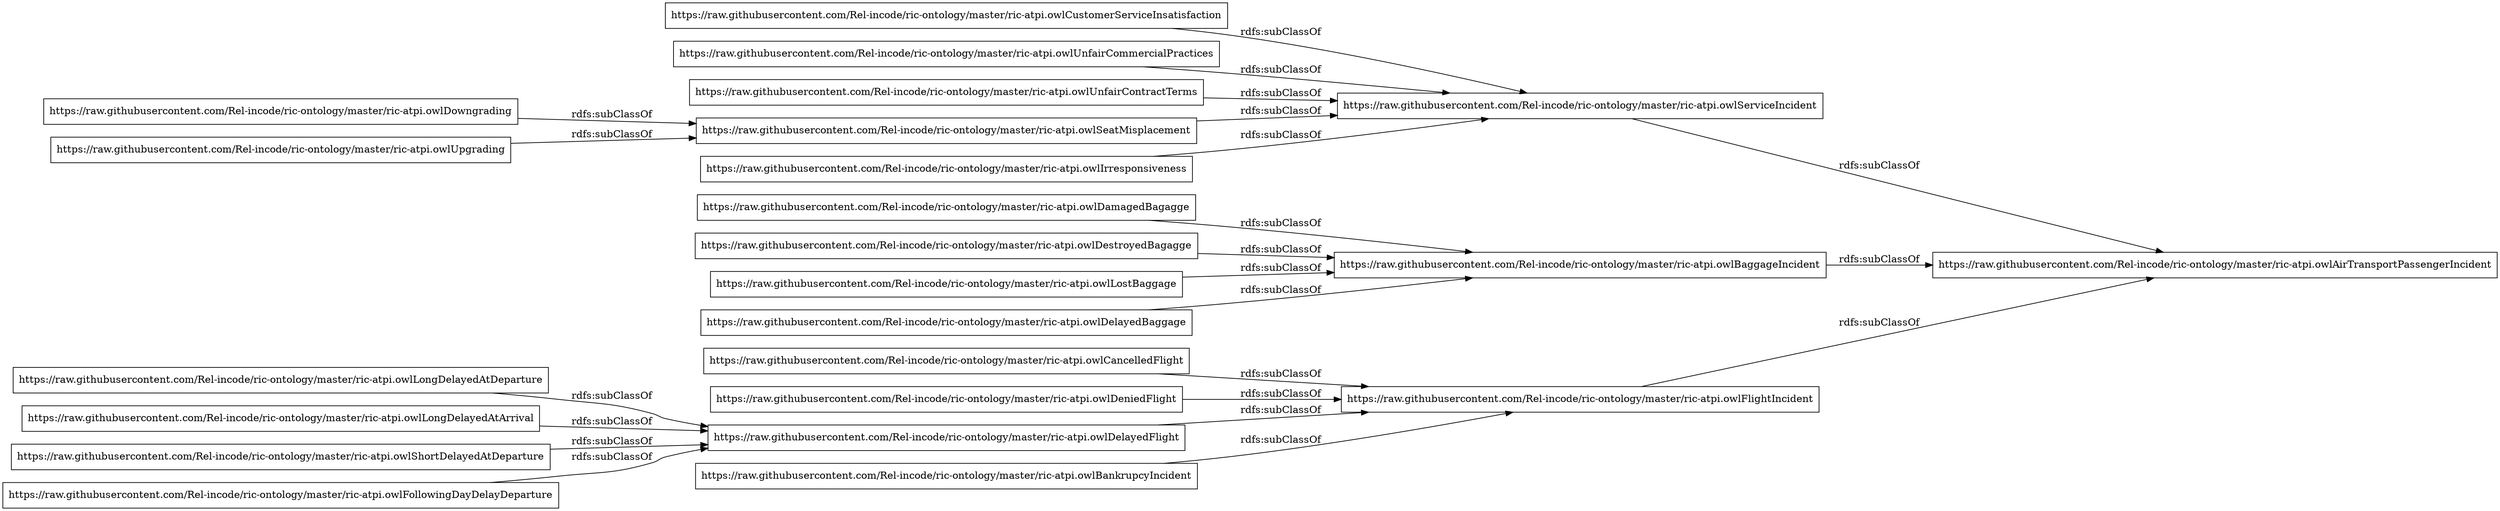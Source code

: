 digraph ar2dtool_diagram { 
rankdir=LR;
size="1000"
node [shape = rectangle, color="black"]; "https://raw.githubusercontent.com/Rel-incode/ric-ontology/master/ric-atpi.owlCancelledFlight" "https://raw.githubusercontent.com/Rel-incode/ric-ontology/master/ric-atpi.owlServiceIncident" "https://raw.githubusercontent.com/Rel-incode/ric-ontology/master/ric-atpi.owlShortDelayedAtDeparture" "https://raw.githubusercontent.com/Rel-incode/ric-ontology/master/ric-atpi.owlSeatMisplacement" "https://raw.githubusercontent.com/Rel-incode/ric-ontology/master/ric-atpi.owlDestroyedBagagge" "https://raw.githubusercontent.com/Rel-incode/ric-ontology/master/ric-atpi.owlFlightIncident" "https://raw.githubusercontent.com/Rel-incode/ric-ontology/master/ric-atpi.owlBaggageIncident" "https://raw.githubusercontent.com/Rel-incode/ric-ontology/master/ric-atpi.owlDeniedFlight" "https://raw.githubusercontent.com/Rel-incode/ric-ontology/master/ric-atpi.owlDelayedFlight" "https://raw.githubusercontent.com/Rel-incode/ric-ontology/master/ric-atpi.owlLostBaggage" "https://raw.githubusercontent.com/Rel-incode/ric-ontology/master/ric-atpi.owlIrresponsiveness" "https://raw.githubusercontent.com/Rel-incode/ric-ontology/master/ric-atpi.owlDowngrading" "https://raw.githubusercontent.com/Rel-incode/ric-ontology/master/ric-atpi.owlAirTransportPassengerIncident" "https://raw.githubusercontent.com/Rel-incode/ric-ontology/master/ric-atpi.owlFollowingDayDelayDeparture" "https://raw.githubusercontent.com/Rel-incode/ric-ontology/master/ric-atpi.owlDelayedBaggage" "https://raw.githubusercontent.com/Rel-incode/ric-ontology/master/ric-atpi.owlBankrupcyIncident" "https://raw.githubusercontent.com/Rel-incode/ric-ontology/master/ric-atpi.owlLongDelayedAtDeparture" "https://raw.githubusercontent.com/Rel-incode/ric-ontology/master/ric-atpi.owlCustomerServiceInsatisfaction" "https://raw.githubusercontent.com/Rel-incode/ric-ontology/master/ric-atpi.owlDamagedBagagge" "https://raw.githubusercontent.com/Rel-incode/ric-ontology/master/ric-atpi.owlUnfairCommercialPractices" "https://raw.githubusercontent.com/Rel-incode/ric-ontology/master/ric-atpi.owlLongDelayedAtArrival" "https://raw.githubusercontent.com/Rel-incode/ric-ontology/master/ric-atpi.owlUnfairContractTerms" "https://raw.githubusercontent.com/Rel-incode/ric-ontology/master/ric-atpi.owlUpgrading" ; /*classes style*/
	"https://raw.githubusercontent.com/Rel-incode/ric-ontology/master/ric-atpi.owlDestroyedBagagge" -> "https://raw.githubusercontent.com/Rel-incode/ric-ontology/master/ric-atpi.owlBaggageIncident" [ label = "rdfs:subClassOf" ];
	"https://raw.githubusercontent.com/Rel-incode/ric-ontology/master/ric-atpi.owlCustomerServiceInsatisfaction" -> "https://raw.githubusercontent.com/Rel-incode/ric-ontology/master/ric-atpi.owlServiceIncident" [ label = "rdfs:subClassOf" ];
	"https://raw.githubusercontent.com/Rel-incode/ric-ontology/master/ric-atpi.owlSeatMisplacement" -> "https://raw.githubusercontent.com/Rel-incode/ric-ontology/master/ric-atpi.owlServiceIncident" [ label = "rdfs:subClassOf" ];
	"https://raw.githubusercontent.com/Rel-incode/ric-ontology/master/ric-atpi.owlDamagedBagagge" -> "https://raw.githubusercontent.com/Rel-incode/ric-ontology/master/ric-atpi.owlBaggageIncident" [ label = "rdfs:subClassOf" ];
	"https://raw.githubusercontent.com/Rel-incode/ric-ontology/master/ric-atpi.owlServiceIncident" -> "https://raw.githubusercontent.com/Rel-incode/ric-ontology/master/ric-atpi.owlAirTransportPassengerIncident" [ label = "rdfs:subClassOf" ];
	"https://raw.githubusercontent.com/Rel-incode/ric-ontology/master/ric-atpi.owlUnfairContractTerms" -> "https://raw.githubusercontent.com/Rel-incode/ric-ontology/master/ric-atpi.owlServiceIncident" [ label = "rdfs:subClassOf" ];
	"https://raw.githubusercontent.com/Rel-incode/ric-ontology/master/ric-atpi.owlFollowingDayDelayDeparture" -> "https://raw.githubusercontent.com/Rel-incode/ric-ontology/master/ric-atpi.owlDelayedFlight" [ label = "rdfs:subClassOf" ];
	"https://raw.githubusercontent.com/Rel-incode/ric-ontology/master/ric-atpi.owlDowngrading" -> "https://raw.githubusercontent.com/Rel-incode/ric-ontology/master/ric-atpi.owlSeatMisplacement" [ label = "rdfs:subClassOf" ];
	"https://raw.githubusercontent.com/Rel-incode/ric-ontology/master/ric-atpi.owlUpgrading" -> "https://raw.githubusercontent.com/Rel-incode/ric-ontology/master/ric-atpi.owlSeatMisplacement" [ label = "rdfs:subClassOf" ];
	"https://raw.githubusercontent.com/Rel-incode/ric-ontology/master/ric-atpi.owlLongDelayedAtDeparture" -> "https://raw.githubusercontent.com/Rel-incode/ric-ontology/master/ric-atpi.owlDelayedFlight" [ label = "rdfs:subClassOf" ];
	"https://raw.githubusercontent.com/Rel-incode/ric-ontology/master/ric-atpi.owlLostBaggage" -> "https://raw.githubusercontent.com/Rel-incode/ric-ontology/master/ric-atpi.owlBaggageIncident" [ label = "rdfs:subClassOf" ];
	"https://raw.githubusercontent.com/Rel-incode/ric-ontology/master/ric-atpi.owlUnfairCommercialPractices" -> "https://raw.githubusercontent.com/Rel-incode/ric-ontology/master/ric-atpi.owlServiceIncident" [ label = "rdfs:subClassOf" ];
	"https://raw.githubusercontent.com/Rel-incode/ric-ontology/master/ric-atpi.owlIrresponsiveness" -> "https://raw.githubusercontent.com/Rel-incode/ric-ontology/master/ric-atpi.owlServiceIncident" [ label = "rdfs:subClassOf" ];
	"https://raw.githubusercontent.com/Rel-incode/ric-ontology/master/ric-atpi.owlCancelledFlight" -> "https://raw.githubusercontent.com/Rel-incode/ric-ontology/master/ric-atpi.owlFlightIncident" [ label = "rdfs:subClassOf" ];
	"https://raw.githubusercontent.com/Rel-incode/ric-ontology/master/ric-atpi.owlDeniedFlight" -> "https://raw.githubusercontent.com/Rel-incode/ric-ontology/master/ric-atpi.owlFlightIncident" [ label = "rdfs:subClassOf" ];
	"https://raw.githubusercontent.com/Rel-incode/ric-ontology/master/ric-atpi.owlDelayedBaggage" -> "https://raw.githubusercontent.com/Rel-incode/ric-ontology/master/ric-atpi.owlBaggageIncident" [ label = "rdfs:subClassOf" ];
	"https://raw.githubusercontent.com/Rel-incode/ric-ontology/master/ric-atpi.owlFlightIncident" -> "https://raw.githubusercontent.com/Rel-incode/ric-ontology/master/ric-atpi.owlAirTransportPassengerIncident" [ label = "rdfs:subClassOf" ];
	"https://raw.githubusercontent.com/Rel-incode/ric-ontology/master/ric-atpi.owlDelayedFlight" -> "https://raw.githubusercontent.com/Rel-incode/ric-ontology/master/ric-atpi.owlFlightIncident" [ label = "rdfs:subClassOf" ];
	"https://raw.githubusercontent.com/Rel-incode/ric-ontology/master/ric-atpi.owlShortDelayedAtDeparture" -> "https://raw.githubusercontent.com/Rel-incode/ric-ontology/master/ric-atpi.owlDelayedFlight" [ label = "rdfs:subClassOf" ];
	"https://raw.githubusercontent.com/Rel-incode/ric-ontology/master/ric-atpi.owlLongDelayedAtArrival" -> "https://raw.githubusercontent.com/Rel-incode/ric-ontology/master/ric-atpi.owlDelayedFlight" [ label = "rdfs:subClassOf" ];
	"https://raw.githubusercontent.com/Rel-incode/ric-ontology/master/ric-atpi.owlBaggageIncident" -> "https://raw.githubusercontent.com/Rel-incode/ric-ontology/master/ric-atpi.owlAirTransportPassengerIncident" [ label = "rdfs:subClassOf" ];
	"https://raw.githubusercontent.com/Rel-incode/ric-ontology/master/ric-atpi.owlBankrupcyIncident" -> "https://raw.githubusercontent.com/Rel-incode/ric-ontology/master/ric-atpi.owlFlightIncident" [ label = "rdfs:subClassOf" ];

}

